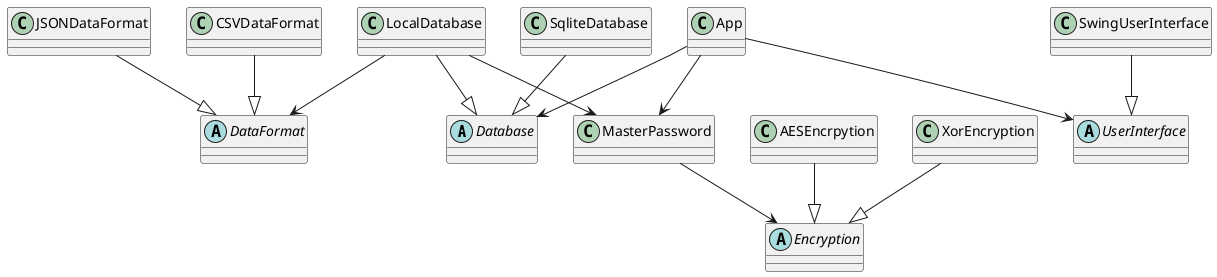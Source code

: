 @startuml
'https://plantuml.com/class-diagram

abstract class Database
abstract class Encryption
abstract class DataFormat
abstract class UserInterface

LocalDatabase --|> Database
SqliteDatabase --|> Database
LocalDatabase --> DataFormat
LocalDatabase --> MasterPassword
MasterPassword --> Encryption
AESEncrpytion --|> Encryption
XorEncryption --|> Encryption
App --> UserInterface
App --> Database
App --> MasterPassword
JSONDataFormat --|> DataFormat
CSVDataFormat --|> DataFormat
SwingUserInterface --|> UserInterface

@enduml